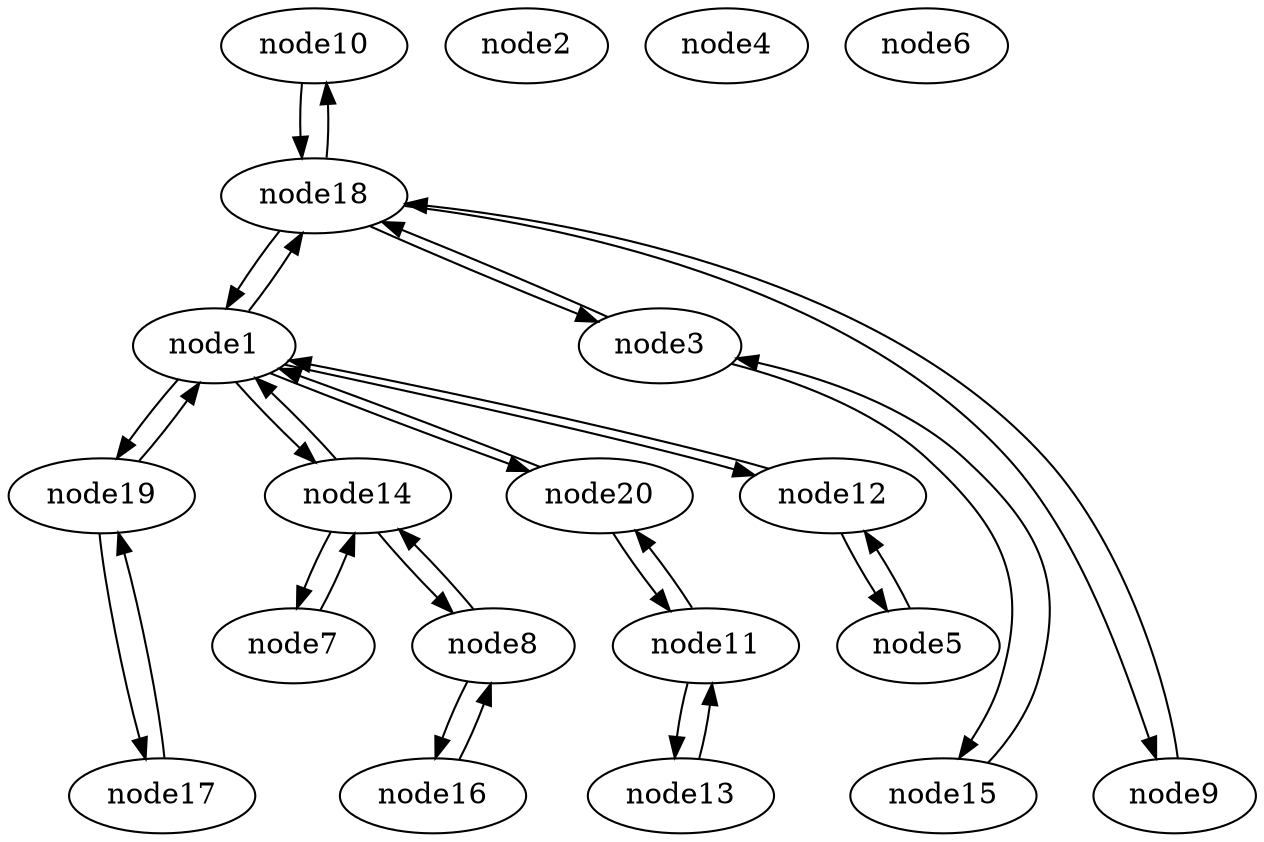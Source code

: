 strict digraph {


	"node10" [  weight=0 ];

	"node10" -> "node18" [  weight=0 ];

	"node19" [  weight=0 ];

	"node19" -> "node1" [  weight=0 ];

	"node19" -> "node17" [  weight=0 ];

	"node2" [  weight=0 ];

	"node4" [  weight=0 ];

	"node18" [  weight=0 ];

	"node18" -> "node1" [  weight=0 ];

	"node18" -> "node3" [  weight=0 ];

	"node18" -> "node10" [  weight=0 ];

	"node18" -> "node9" [  weight=0 ];

	"node7" [  weight=0 ];

	"node7" -> "node14" [  weight=0 ];

	"node6" [  weight=0 ];

	"node13" [  weight=0 ];

	"node13" -> "node11" [  weight=0 ];

	"node1" [  weight=0 ];

	"node1" -> "node20" [  weight=0 ];

	"node1" -> "node12" [  weight=0 ];

	"node1" -> "node14" [  weight=0 ];

	"node1" -> "node18" [  weight=0 ];

	"node1" -> "node19" [  weight=0 ];

	"node9" [  weight=0 ];

	"node9" -> "node18" [  weight=0 ];

	"node15" [  weight=0 ];

	"node15" -> "node3" [  weight=0 ];

	"node3" [  weight=0 ];

	"node3" -> "node15" [  weight=0 ];

	"node3" -> "node18" [  weight=0 ];

	"node16" [  weight=0 ];

	"node16" -> "node8" [  weight=0 ];

	"node17" [  weight=0 ];

	"node17" -> "node19" [  weight=0 ];

	"node11" [  weight=0 ];

	"node11" -> "node13" [  weight=0 ];

	"node11" -> "node20" [  weight=0 ];

	"node5" [  weight=0 ];

	"node5" -> "node12" [  weight=0 ];

	"node12" [  weight=0 ];

	"node12" -> "node1" [  weight=0 ];

	"node12" -> "node5" [  weight=0 ];

	"node20" [  weight=0 ];

	"node20" -> "node1" [  weight=0 ];

	"node20" -> "node11" [  weight=0 ];

	"node8" [  weight=0 ];

	"node8" -> "node14" [  weight=0 ];

	"node8" -> "node16" [  weight=0 ];

	"node14" [  weight=0 ];

	"node14" -> "node8" [  weight=0 ];

	"node14" -> "node1" [  weight=0 ];

	"node14" -> "node7" [  weight=0 ];

}
